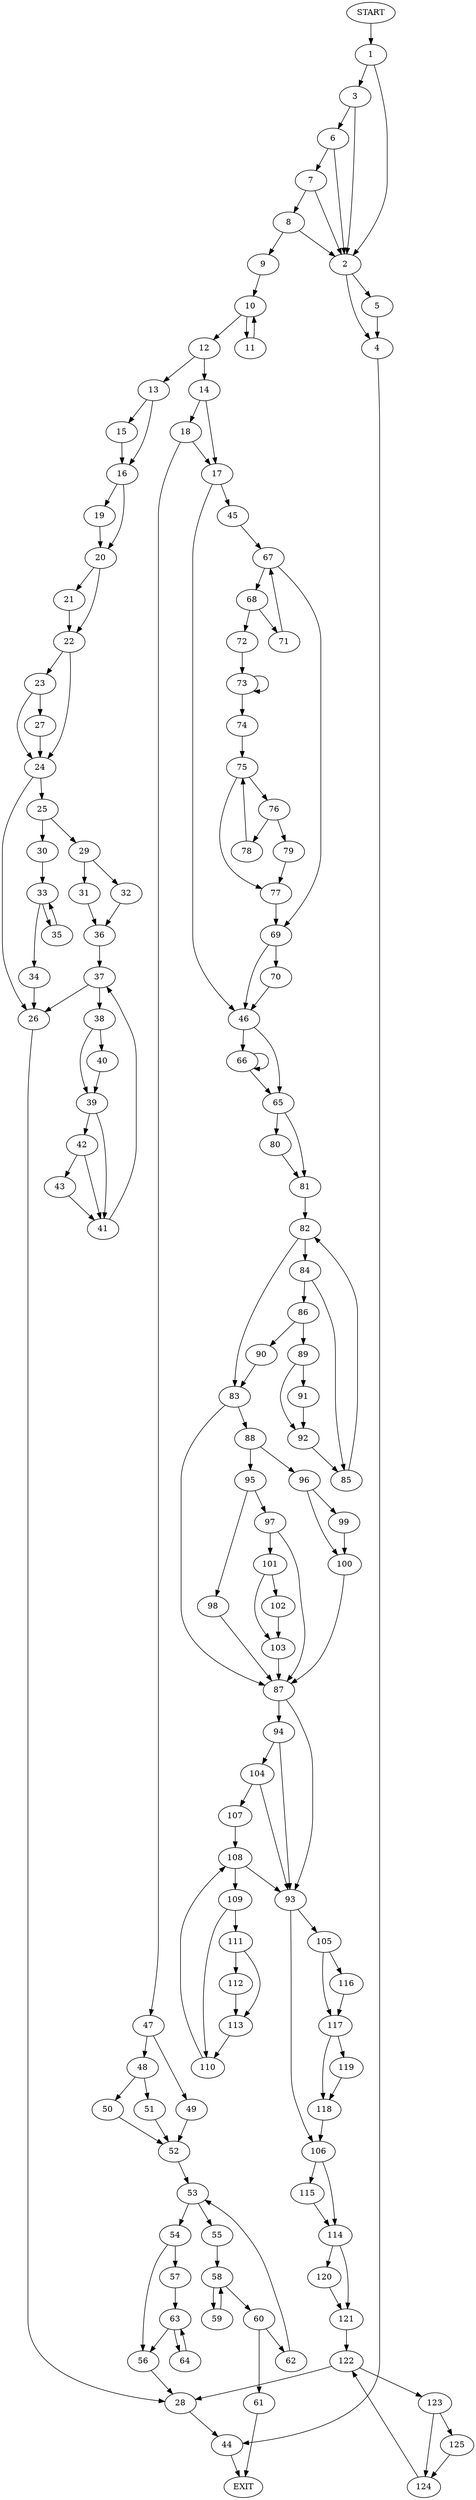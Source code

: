 digraph {
0 [label="START"]
126 [label="EXIT"]
0 -> 1
1 -> 2
1 -> 3
2 -> 4
2 -> 5
3 -> 2
3 -> 6
6 -> 7
6 -> 2
7 -> 8
7 -> 2
8 -> 9
8 -> 2
9 -> 10
10 -> 11
10 -> 12
12 -> 13
12 -> 14
11 -> 10
13 -> 15
13 -> 16
14 -> 17
14 -> 18
16 -> 19
16 -> 20
15 -> 16
19 -> 20
20 -> 21
20 -> 22
22 -> 23
22 -> 24
21 -> 22
24 -> 25
24 -> 26
23 -> 27
23 -> 24
27 -> 24
26 -> 28
25 -> 29
25 -> 30
29 -> 31
29 -> 32
30 -> 33
33 -> 34
33 -> 35
35 -> 33
34 -> 26
32 -> 36
31 -> 36
36 -> 37
37 -> 38
37 -> 26
38 -> 39
38 -> 40
39 -> 41
39 -> 42
40 -> 39
41 -> 37
42 -> 41
42 -> 43
43 -> 41
28 -> 44
17 -> 45
17 -> 46
18 -> 17
18 -> 47
47 -> 48
47 -> 49
48 -> 50
48 -> 51
49 -> 52
52 -> 53
51 -> 52
50 -> 52
53 -> 54
53 -> 55
54 -> 56
54 -> 57
55 -> 58
58 -> 59
58 -> 60
59 -> 58
60 -> 61
60 -> 62
62 -> 53
61 -> 126
56 -> 28
57 -> 63
63 -> 64
63 -> 56
64 -> 63
46 -> 65
46 -> 66
45 -> 67
67 -> 68
67 -> 69
69 -> 70
69 -> 46
68 -> 71
68 -> 72
72 -> 73
71 -> 67
73 -> 74
73 -> 73
74 -> 75
75 -> 76
75 -> 77
77 -> 69
76 -> 78
76 -> 79
79 -> 77
78 -> 75
70 -> 46
66 -> 65
66 -> 66
65 -> 80
65 -> 81
80 -> 81
81 -> 82
82 -> 83
82 -> 84
84 -> 85
84 -> 86
83 -> 87
83 -> 88
86 -> 89
86 -> 90
85 -> 82
89 -> 91
89 -> 92
90 -> 83
91 -> 92
92 -> 85
87 -> 93
87 -> 94
88 -> 95
88 -> 96
95 -> 97
95 -> 98
96 -> 99
96 -> 100
99 -> 100
100 -> 87
97 -> 87
97 -> 101
98 -> 87
101 -> 102
101 -> 103
103 -> 87
102 -> 103
94 -> 104
94 -> 93
93 -> 105
93 -> 106
104 -> 107
104 -> 93
107 -> 108
108 -> 93
108 -> 109
109 -> 110
109 -> 111
111 -> 112
111 -> 113
110 -> 108
112 -> 113
113 -> 110
106 -> 114
106 -> 115
105 -> 116
105 -> 117
116 -> 117
117 -> 118
117 -> 119
118 -> 106
119 -> 118
114 -> 120
114 -> 121
115 -> 114
120 -> 121
121 -> 122
122 -> 28
122 -> 123
123 -> 124
123 -> 125
124 -> 122
125 -> 124
44 -> 126
5 -> 4
4 -> 44
}

